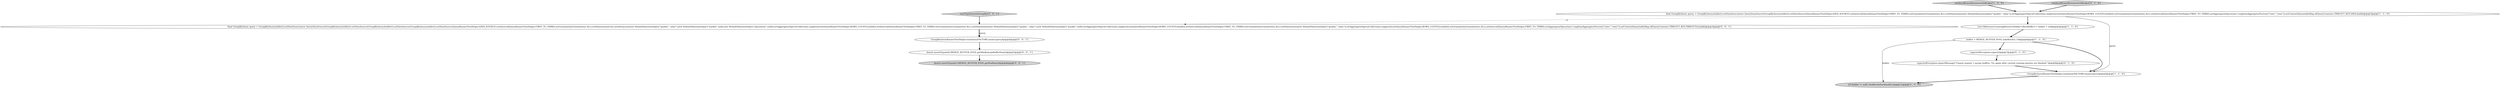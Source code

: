 digraph {
2 [style = filled, label = "{if (holder != null) {holder.forEach(null)}}@@@11@@@['1', '1', '0']", fillcolor = lightgray, shape = ellipse image = "AAA0AAABBB1BBB"];
13 [style = filled, label = "GroupByQueryRunnerTestHelper.runQuery(FACTORY,runner,query)@@@4@@@['0', '0', '1']", fillcolor = white, shape = ellipse image = "AAA0AAABBB3BBB"];
0 [style = filled, label = "holder = MERGE_BUFFER_POOL.takeBatch(1,10)@@@6@@@['1', '1', '0']", fillcolor = white, shape = ellipse image = "AAA0AAABBB1BBB"];
12 [style = filled, label = "Assert.assertEquals(0,MERGE_BUFFER_POOL.getMinRemainBufferNum())@@@5@@@['0', '0', '1']", fillcolor = white, shape = ellipse image = "AAA0AAABBB3BBB"];
1 [style = filled, label = "testInsufficientResourcesOnBroker['1', '0', '0']", fillcolor = lightgray, shape = diamond image = "AAA0AAABBB1BBB"];
9 [style = filled, label = "final GroupByQuery query = GroupByQuery.builder().setDataSource(new QueryDataSource(GroupByQuery.builder().setDataSource(GroupByQuery.builder().setDataSource(GroupByQuery.builder().setDataSource(QueryRunnerTestHelper.DATA_SOURCE).setInterval(QueryRunnerTestHelper.FIRST_TO_THIRD).setGranularity(Granularities.ALL).setDimensions(Lists.newArrayList(new DefaultDimensionSpec(\"quality\",\"alias\"),new DefaultDimensionSpec(\"market\",null),new DefaultDimensionSpec(\"placement\",null))).setAggregatorSpecs(Collections.singletonList(QueryRunnerTestHelper.ROWS_COUNT)).build()).setInterval(QueryRunnerTestHelper.FIRST_TO_THIRD).setGranularity(Granularities.ALL).setDimensions(new DefaultDimensionSpec(\"quality\",\"alias\"),new DefaultDimensionSpec(\"market\",null)).setAggregatorSpecs(Collections.singletonList(QueryRunnerTestHelper.ROWS_COUNT)).build()).setInterval(QueryRunnerTestHelper.FIRST_TO_THIRD).setGranularity(Granularities.ALL).setDimensions(new DefaultDimensionSpec(\"quality\",\"alias\")).setAggregatorSpecs(Collections.singletonList(QueryRunnerTestHelper.ROWS_COUNT)).build())).setGranularity(Granularities.ALL).setInterval(QueryRunnerTestHelper.FIRST_TO_THIRD).setAggregatorSpecs(new LongSumAggregatorFactory(\"rows\",\"rows\")).setContext(ImmutableMap.of(QueryContexts.TIMEOUT_KEY,TIMEOUT)).build()@@@3@@@['0', '0', '1']", fillcolor = white, shape = ellipse image = "AAA0AAABBB3BBB"];
10 [style = filled, label = "testTripleNestedGroupBy['0', '0', '1']", fillcolor = lightgray, shape = diamond image = "AAA0AAABBB3BBB"];
3 [style = filled, label = "List<ReferenceCountingResourceHolder<ByteBuffer>> holder = null@@@4@@@['1', '1', '0']", fillcolor = white, shape = ellipse image = "AAA0AAABBB1BBB"];
6 [style = filled, label = "expectedException.expect()@@@7@@@['0', '1', '0']", fillcolor = white, shape = ellipse image = "AAA1AAABBB2BBB"];
11 [style = filled, label = "Assert.assertEquals(3,MERGE_BUFFER_POOL.getPoolSize())@@@6@@@['0', '0', '1']", fillcolor = lightgray, shape = ellipse image = "AAA0AAABBB3BBB"];
8 [style = filled, label = "testInsufficientResourcesOnBroker['0', '1', '0']", fillcolor = lightgray, shape = diamond image = "AAA0AAABBB2BBB"];
4 [style = filled, label = "GroupByQueryRunnerTestHelper.runQuery(FACTORY,runner,query)@@@9@@@['1', '1', '0']", fillcolor = white, shape = ellipse image = "AAA0AAABBB1BBB"];
7 [style = filled, label = "expectedException.expectMessage(\"Cannot acquire 1 merge buffers. Try again after current running queries are finished.\")@@@8@@@['0', '1', '0']", fillcolor = white, shape = ellipse image = "AAA1AAABBB2BBB"];
5 [style = filled, label = "final GroupByQuery query = GroupByQuery.builder().setDataSource(new QueryDataSource(GroupByQuery.builder().setDataSource(QueryRunnerTestHelper.DATA_SOURCE).setInterval(QueryRunnerTestHelper.FIRST_TO_THIRD).setGranularity(Granularities.ALL).setDimensions(new DefaultDimensionSpec(\"quality\",\"alias\")).setAggregatorSpecs(Collections.singletonList(QueryRunnerTestHelper.ROWS_COUNT)).build())).setGranularity(Granularities.ALL).setInterval(QueryRunnerTestHelper.FIRST_TO_THIRD).setAggregatorSpecs(new LongSumAggregatorFactory(\"rows\",\"rows\")).setContext(ImmutableMap.of(QueryContexts.TIMEOUT_KEY,500)).build()@@@3@@@['1', '1', '0']", fillcolor = white, shape = ellipse image = "AAA0AAABBB1BBB"];
0->6 [style = bold, label=""];
9->13 [style = bold, label=""];
13->12 [style = bold, label=""];
12->11 [style = bold, label=""];
5->3 [style = bold, label=""];
0->2 [style = solid, label="holder"];
6->7 [style = bold, label=""];
0->4 [style = bold, label=""];
5->4 [style = solid, label="query"];
7->4 [style = bold, label=""];
8->5 [style = bold, label=""];
9->13 [style = solid, label="query"];
3->0 [style = bold, label=""];
5->9 [style = dashed, label="0"];
4->2 [style = bold, label=""];
10->9 [style = bold, label=""];
1->5 [style = bold, label=""];
}
